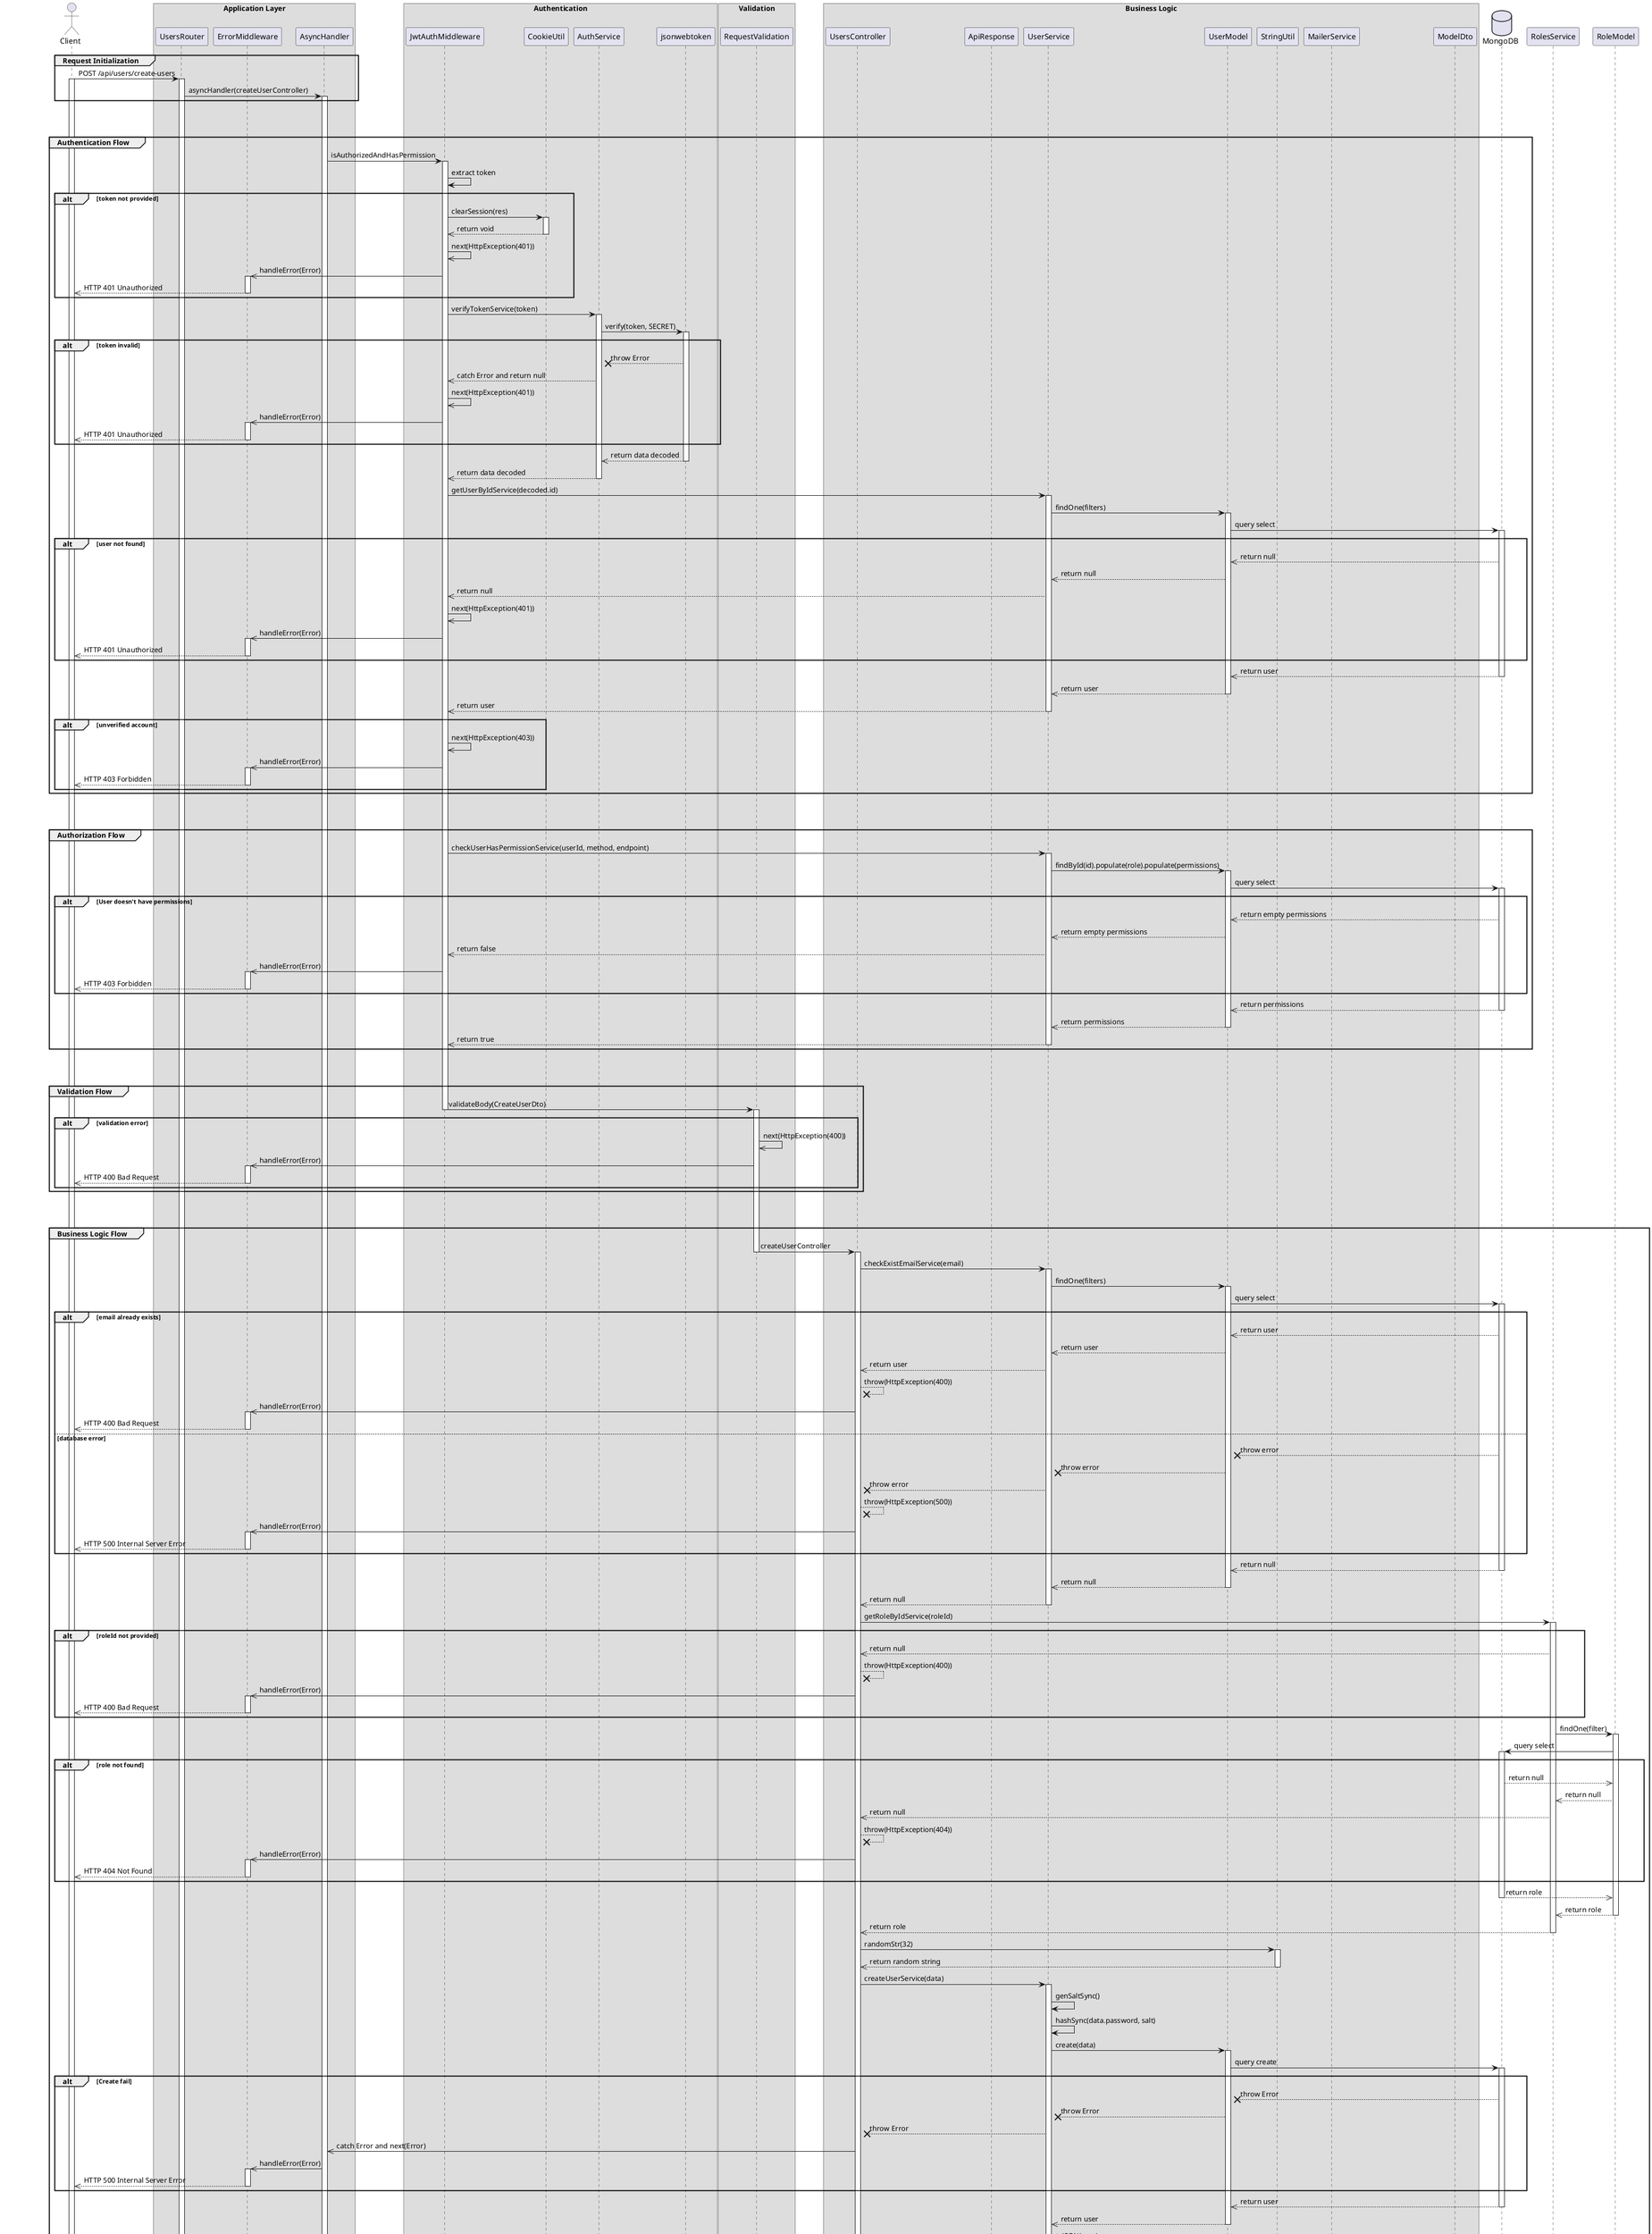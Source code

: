 @startuml Create User

actor Client

box "Application Layer"
participant UsersRouter 
participant ErrorMiddleware 
participant AsyncHandler 
end box

box "Authentication"
participant JwtAuthMiddleware 
participant CookieUtil
participant AuthService
participant jsonwebtoken
end box


box "Validation"
participant RequestValidation
end box

box "Business Logic"
participant UsersController
participant ApiResponse
participant UserService 
participant UserModel
participant StringUtil
participant MailerService
participant ModelDto
end box

database MongoDB

' Step 1
group Request Initialization
    Client -> UsersRouter: POST /api/users/create-users
    activate Client
    activate UsersRouter
    UsersRouter -> AsyncHandler: asyncHandler(createUserController)
    activate AsyncHandler
end

break
break

' Step 2
group Authentication Flow
    AsyncHandler -> JwtAuthMiddleware: isAuthorizedAndHasPermission
    activate JwtAuthMiddleware

    JwtAuthMiddleware -> JwtAuthMiddleware: extract token
    alt token not provided
        JwtAuthMiddleware -> CookieUtil: clearSession(res)
        activate CookieUtil
        CookieUtil -->> JwtAuthMiddleware: return void
        deactivate CookieUtil
        JwtAuthMiddleware ->> JwtAuthMiddleware: next(HttpException(401))
        JwtAuthMiddleware ->> ErrorMiddleware: handleError(Error)
        activate ErrorMiddleware
        ErrorMiddleware -->> Client: HTTP 401 Unauthorized
        deactivate ErrorMiddleware
    end 

    JwtAuthMiddleware -> AuthService: verifyTokenService(token)
    activate AuthService
    AuthService -> jsonwebtoken: verify(token, SECRET)
    activate jsonwebtoken
    alt token invalid
        jsonwebtoken --x AuthService: throw Error
        AuthService -->> JwtAuthMiddleware: catch Error and return null
        JwtAuthMiddleware ->> JwtAuthMiddleware: next(HttpException(401))
        JwtAuthMiddleware ->> ErrorMiddleware: handleError(Error)
        activate ErrorMiddleware
        ErrorMiddleware -->> Client: HTTP 401 Unauthorized
        deactivate ErrorMiddleware
    end

    jsonwebtoken -->> AuthService: return data decoded
    deactivate jsonwebtoken
    AuthService -->> JwtAuthMiddleware: return data decoded
    deactivate AuthService
    JwtAuthMiddleware -> UserService: getUserByIdService(decoded.id)
    activate UserService
    UserService -> UserModel: findOne(filters)
    activate UserModel
    UserModel -> MongoDB: query select
    activate MongoDB

    alt user not found
        MongoDB -->> UserModel: return null
        UserModel -->> UserService: return null
        UserService -->> JwtAuthMiddleware: return null
        JwtAuthMiddleware ->> JwtAuthMiddleware: next(HttpException(401))
        JwtAuthMiddleware ->> ErrorMiddleware: handleError(Error)
        activate ErrorMiddleware
        ErrorMiddleware -->> Client: HTTP 401 Unauthorized
        deactivate ErrorMiddleware
    end

    MongoDB -->> UserModel: return user
    deactivate MongoDB
    UserModel -->> UserService: return user
    deactivate UserModel
    UserService -->> JwtAuthMiddleware: return user
    deactivate UserService

    alt unverified account
        JwtAuthMiddleware ->> JwtAuthMiddleware: next(HttpException(403))
        JwtAuthMiddleware ->> ErrorMiddleware: handleError(Error)
        activate ErrorMiddleware
        ErrorMiddleware -->> Client: HTTP 403 Forbidden
        deactivate ErrorMiddleware
    end
end

break
break

' Step 3
group Authorization Flow
    JwtAuthMiddleware -> UserService: checkUserHasPermissionService(userId, method, endpoint)
    activate UserService
    UserService -> UserModel: findById(id).populate(role).populate(permissions)
    activate UserModel
    UserModel -> MongoDB: query select
    activate MongoDB

    alt User doesn't have permissions 
        MongoDB -->> UserModel: return empty permissions
        UserModel -->> UserService: return empty permissions
        UserService -->> JwtAuthMiddleware: return false
        JwtAuthMiddleware ->> ErrorMiddleware: handleError(Error)
        activate ErrorMiddleware
        ErrorMiddleware -->> Client: HTTP 403 Forbidden
        deactivate ErrorMiddleware
    end

    MongoDB -->> UserModel: return permissions
    deactivate MongoDB
    UserModel -->> UserService: return permissions
    deactivate UserModel
    UserService -->> JwtAuthMiddleware: return true
    deactivate UserService
end

break
break

' Step 4
group Validation Flow
    JwtAuthMiddleware -> RequestValidation: validateBody(CreateUserDto)
    deactivate JwtAuthMiddleware
    activate RequestValidation
    alt validation error
        RequestValidation ->> RequestValidation: next(HttpException(400))
        RequestValidation ->> ErrorMiddleware: handleError(Error)
        activate ErrorMiddleware
        ErrorMiddleware -->> Client: HTTP 400 Bad Request
        deactivate ErrorMiddleware
    end
    
end

break
break


' step 5
group Business Logic Flow
    RequestValidation -> UsersController: createUserController
    deactivate RequestValidation
    activate UsersController
    UsersController -> UserService: checkExistEmailService(email)
    activate UserService
    UserService -> UserModel: findOne(filters)
    activate UserModel
    UserModel -> MongoDB: query select
    activate MongoDB

    alt email already exists
        MongoDB -->> UserModel: return user
        UserModel -->> UserService: return user
        UserService -->> UsersController: return user
        UsersController --x UsersController: throw(HttpException(400))
        UsersController ->> ErrorMiddleware: handleError(Error)
        activate ErrorMiddleware
        ErrorMiddleware -->> Client: HTTP 400 Bad Request
        deactivate ErrorMiddleware

        else database error
        MongoDB --x UserModel: throw error
        UserModel --x UserService: throw error
        UserService --x UsersController: throw error
        UsersController --x UsersController: throw(HttpException(500))
        UsersController ->> ErrorMiddleware: handleError(Error)
        activate ErrorMiddleware
        ErrorMiddleware -->> Client: HTTP 500 Internal Server Error
        deactivate ErrorMiddleware
    end

    MongoDB -->> UserModel: return null
    deactivate MongoDB
    UserModel -->> UserService: return null
    deactivate UserModel
    UserService -->> UsersController: return null
    deactivate UserService
    UsersController -> RolesService: getRoleByIdService(roleId)
    activate RolesService

    alt roleId not provided
        RolesService -->> UsersController: return null
        UsersController --x UsersController: throw(HttpException(400))
        UsersController ->> ErrorMiddleware: handleError(Error)
        activate ErrorMiddleware
        ErrorMiddleware -->> Client: HTTP 400 Bad Request
        deactivate ErrorMiddleware
    end

    RolesService -> RoleModel: findOne(filter)
    activate RoleModel
    RoleModel -> MongoDB: query select
    activate MongoDB

    alt role not found
        MongoDB -->> RoleModel: return null
        RoleModel -->> RolesService: return null
        RolesService -->> UsersController: return null
        UsersController --x UsersController: throw(HttpException(404))
        UsersController ->> ErrorMiddleware: handleError(Error)
        activate ErrorMiddleware
        ErrorMiddleware -->> Client: HTTP 404 Not Found
        deactivate ErrorMiddleware
    end

    MongoDB -->> RoleModel: return role
    deactivate MongoDB
    RoleModel -->> RolesService: return role
    deactivate RoleModel
    RolesService -->> UsersController: return role
    deactivate RolesService
    UsersController -> StringUtil: randomStr(32)
    activate StringUtil
    StringUtil -->> UsersController: return random string
    deactivate StringUtil
    UsersController -> UserService: createUserService(data)
    activate UserService
    UserService -> UserService: genSaltSync()
    UserService -> UserService: hashSync(data.password, salt) 
    UserService -> UserModel: create(data)
    activate UserModel
    UserModel -> MongoDB: query create
    activate MongoDB

    alt Create fail
        MongoDB --x UserModel: throw Error
        UserModel --x UserService: throw Error
        UserService --x UsersController: throw Error
        UsersController ->> AsyncHandler: catch Error and next(Error)
        AsyncHandler ->> ErrorMiddleware: handleError(Error)
        activate ErrorMiddleware
        ErrorMiddleware -->> Client: HTTP 500 Internal Server Error
        deactivate ErrorMiddleware
    end

    MongoDB -->> UserModel: return user
    deactivate MongoDB
    UserModel -->> UserService: return user
    deactivate UserModel
    UserService -> UserService: toJSON(user)
    UserService -->> UsersController: return user
    deactivate UserService
    UsersController -> MailerService: sendPasswordService(email, password)
    activate MailerService
    MailerService -> MailerService: getEmailTemplateToString()
    MailerService -> MailerService: sendEmail(email, subject, body)

    alt send email fail
        MailerService --x MailerService: throw Error
        MailerService --x UsersController: throw Error
        UsersController --x UsersController: throw Error
        UsersController ->> AsyncHandler: catch Error and next(Error)
        AsyncHandler ->> ErrorMiddleware: handleError(Error)
        activate ErrorMiddleware
        ErrorMiddleware -->> Client: HTTP 500 Internal Server Error
        deactivate ErrorMiddleware
    end

    MailerService -->> UsersController: return void
    deactivate MailerService

end
break
break

group Transform data response
    UsersController -> ModelDto: new(UserDto, user)
    activate ModelDto
    ModelDto -->> UsersController: return UserDto instance
    deactivate ModelDto

    UsersController -> ApiResponse: success(UserDto, success message)
    activate ApiResponse
    ApiResponse -->> UsersController: return ApiResponse instance
    deactivate ApiResponse 
end
UsersController -->> AsyncHandler: return ApiResponse instance
deactivate UsersController
AsyncHandler --> Client: HTTP 201 Success
deactivate AsyncHandler
deactivate UsersRouter



@enduml